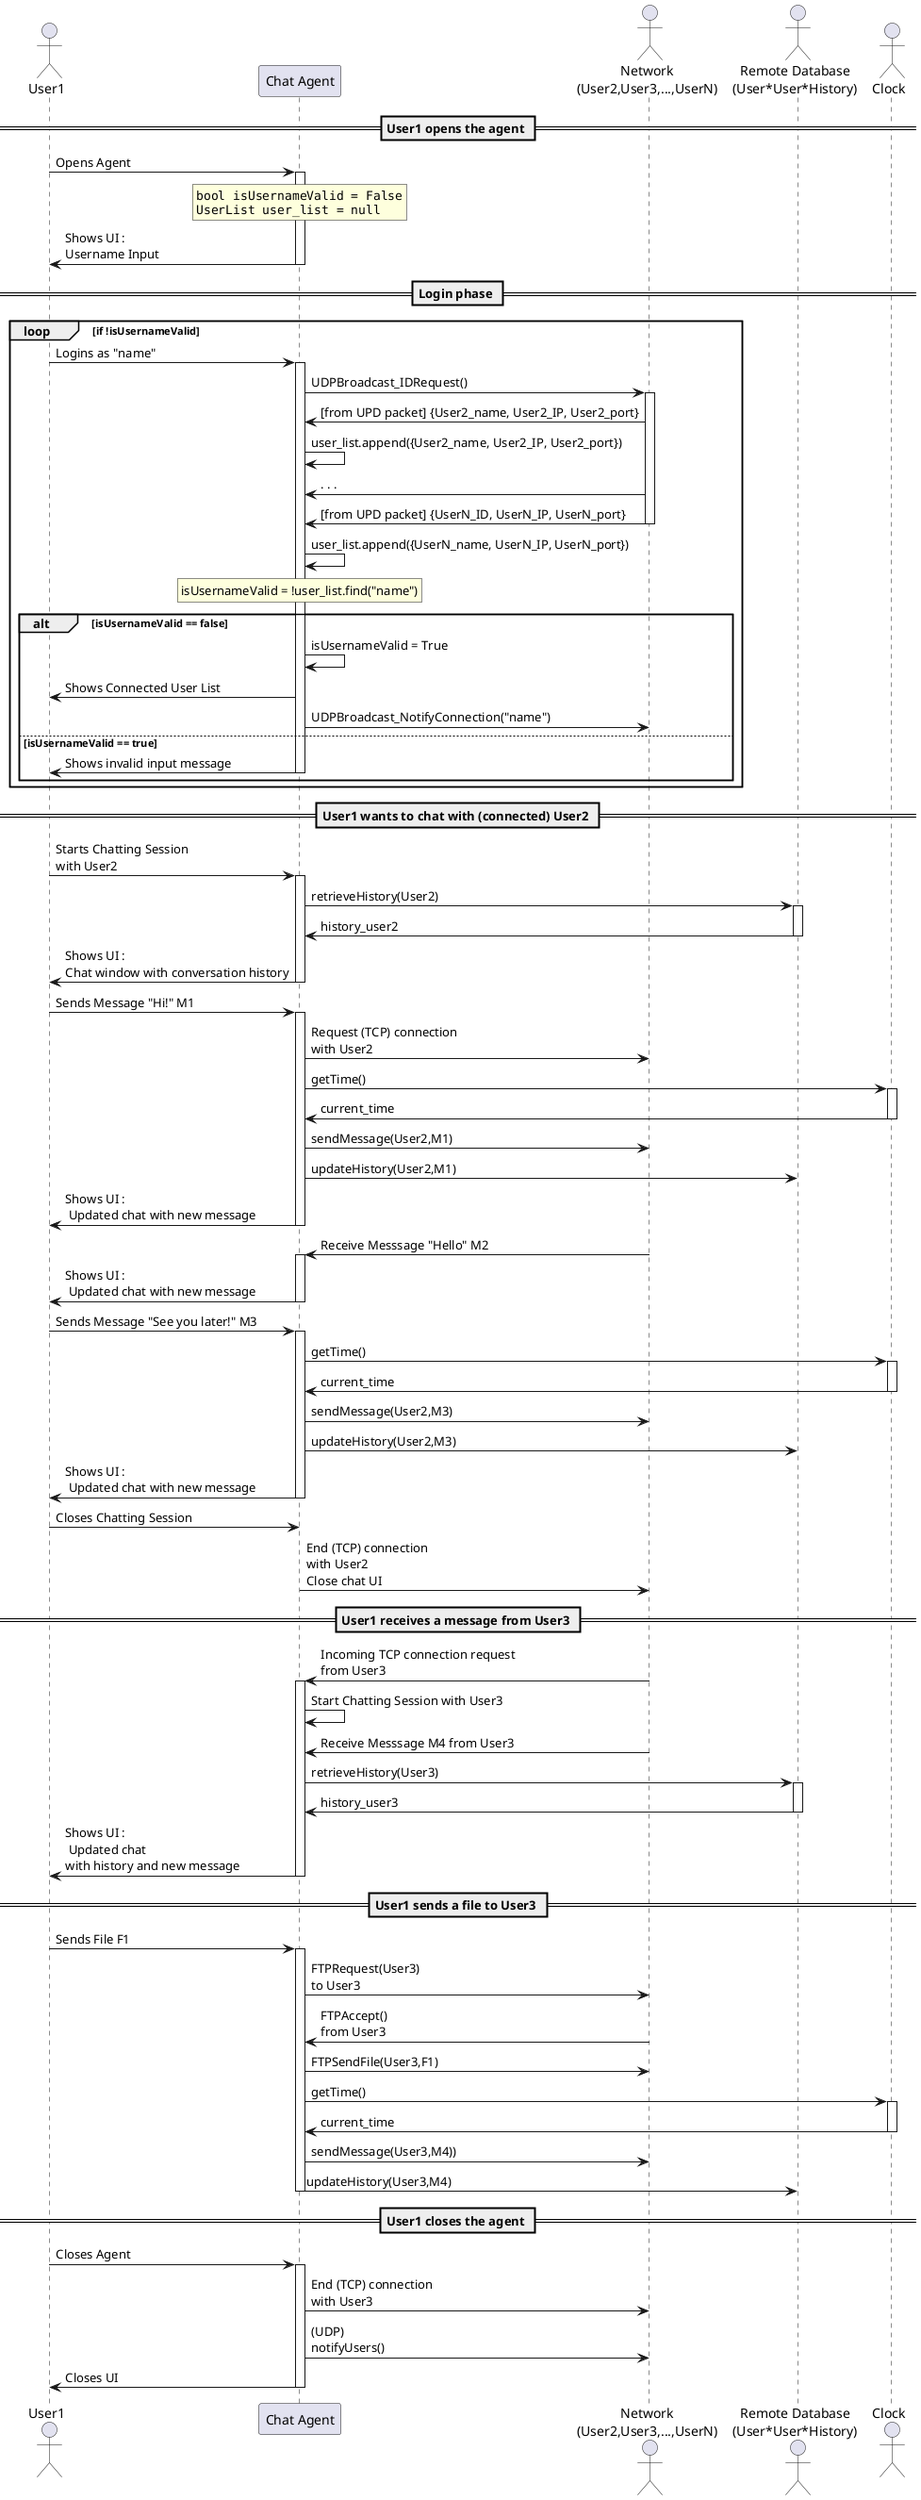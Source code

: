 @startuml sequence_black_box
actor User1 as User
participant "Chat Agent" as chatAgent
actor "Network\n(User2,User3,...,UserN)" as Network
actor "Remote Database\n(User*User*History)" as db
actor "Clock" as Clock

== User1 opens the agent ==

User -> chatAgent ++ : Opens Agent
 rnote over chatAgent: ""bool isUsernameValid = False""\n""UserList user_list = null""
chatAgent -> User -- : Shows UI :\nUsername Input

== Login phase ==

loop if !isUsernameValid
User -> chatAgent ++ : Logins as "name"

chatAgent -> Network ++ : UDPBroadcast_IDRequest()
Network -> chatAgent : [from UPD packet] {User2_name, User2_IP, User2_port} 
chatAgent -> chatAgent : user_list.append({User2_name, User2_IP, User2_port})
Network -> chatAgent : . . . 
Network -> chatAgent -- : [from UPD packet] {UserN_ID, UserN_IP, UserN_port}
chatAgent -> chatAgent : user_list.append({UserN_name, UserN_IP, UserN_port})
rnote over chatAgent:  isUsernameValid = !user_list.find("name")

alt isUsernameValid == false
chatAgent -> chatAgent : isUsernameValid = True
User <- chatAgent : Shows Connected User List
chatAgent -> Network : UDPBroadcast_NotifyConnection("name")
    else isUsernameValid == true
User <- chatAgent -- : Shows invalid input message
    end
end

== User1 wants to chat with (connected) User2 ==

User -> chatAgent ++ : Starts Chatting Session\nwith User2
  chatAgent -> db ++ : retrieveHistory(User2)
  db -> chatAgent -- : history_user2
chatAgent -> User -- : Shows UI :\nChat window with conversation history

User -> chatAgent ++ : Sends Message "Hi!" M1 
  chatAgent -> Network : Request (TCP) connection\nwith User2
  chatAgent -> Clock ++ : getTime()
  Clock -> chatAgent -- : current_time
  chatAgent -> Network : sendMessage(User2,M1)
  chatAgent -> db : updateHistory(User2,M1)
chatAgent -> User -- : Shows UI :\n Updated chat with new message

Network -> chatAgent ++ : Receive Messsage "Hello" M2 
chatAgent -> User -- : Shows UI :\n Updated chat with new message

User -> chatAgent ++ : Sends Message "See you later!" M3 
  chatAgent -> Clock ++ : getTime()
  Clock -> chatAgent -- : current_time
  chatAgent -> Network : sendMessage(User2,M3)
  chatAgent -> db : updateHistory(User2,M3)
chatAgent -> User -- : Shows UI :\n Updated chat with new message

User -> chatAgent : Closes Chatting Session
chatAgent -> Network : End (TCP) connection\nwith User2\nClose chat UI

== User1 receives a message from User3 ==

Network -> chatAgent ++ : Incoming TCP connection request\nfrom User3
chatAgent -> chatAgent : Start Chatting Session with User3
Network -> chatAgent : Receive Messsage M4 from User3

  chatAgent -> db ++ : retrieveHistory(User3) 
  db -> chatAgent -- : history_user3
chatAgent -> User -- : Shows UI :\n Updated chat\nwith history and new message

== User1 sends a file to User3 ==
User -> chatAgent ++ : Sends File F1
chatAgent -> Network : FTPRequest(User3)\nto User3
Network -> chatAgent : FTPAccept()\nfrom User3
chatAgent -> Network : FTPSendFile(User3,F1)
chatAgent -> Clock ++ : getTime()
Clock -> chatAgent -- : current_time
chatAgent -> Network : sendMessage(User3,M4))
chatAgent -> db -- : updateHistory(User3,M4)
== User1 closes the agent ==

User -> chatAgent ++ : Closes Agent
  chatAgent -> Network : End (TCP) connection\nwith User3
  chatAgent -> Network : (UDP)\nnotifyUsers()
chatAgent -> User -- : Closes UI

@enduml